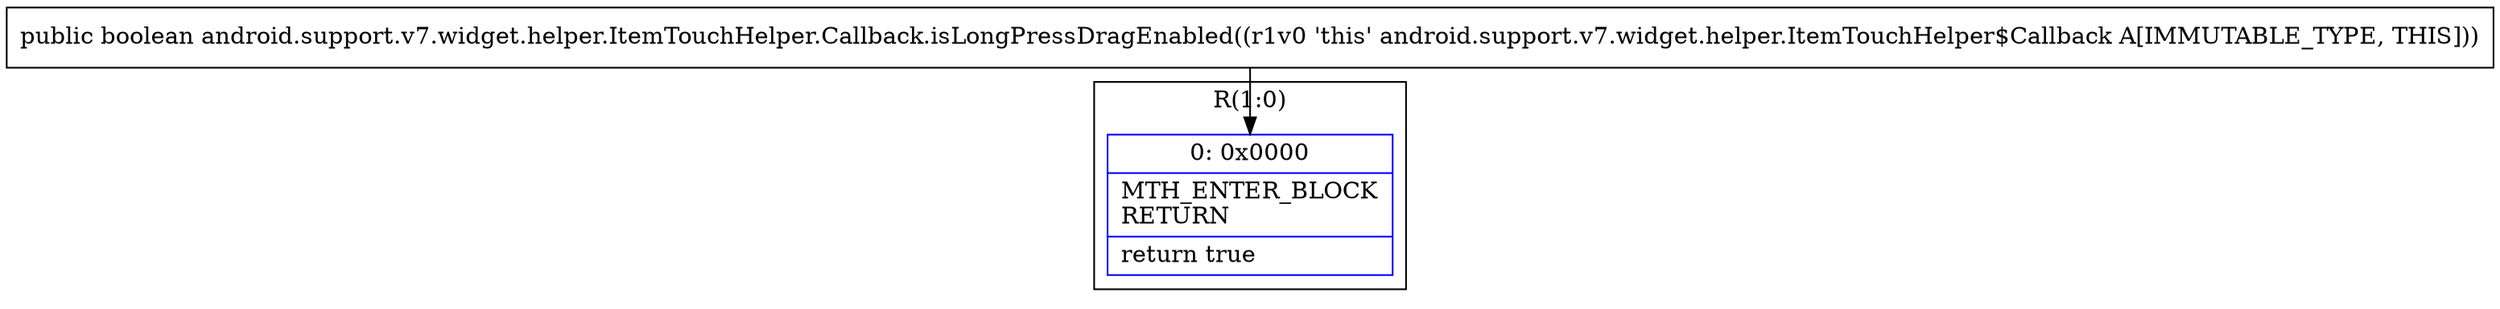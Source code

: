 digraph "CFG forandroid.support.v7.widget.helper.ItemTouchHelper.Callback.isLongPressDragEnabled()Z" {
subgraph cluster_Region_1009533493 {
label = "R(1:0)";
node [shape=record,color=blue];
Node_0 [shape=record,label="{0\:\ 0x0000|MTH_ENTER_BLOCK\lRETURN\l|return true\l}"];
}
MethodNode[shape=record,label="{public boolean android.support.v7.widget.helper.ItemTouchHelper.Callback.isLongPressDragEnabled((r1v0 'this' android.support.v7.widget.helper.ItemTouchHelper$Callback A[IMMUTABLE_TYPE, THIS])) }"];
MethodNode -> Node_0;
}

